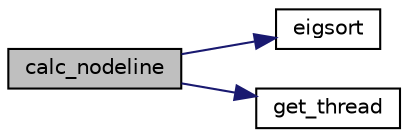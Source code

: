 digraph "calc_nodeline"
{
 // LATEX_PDF_SIZE
  edge [fontname="Helvetica",fontsize="10",labelfontname="Helvetica",labelfontsize="10"];
  node [fontname="Helvetica",fontsize="10",shape=record];
  rankdir="LR";
  Node1 [label="calc_nodeline",height=0.2,width=0.4,color="black", fillcolor="grey75", style="filled", fontcolor="black",tooltip="Compute node-line where ."];
  Node1 -> Node2 [color="midnightblue",fontsize="10",style="solid",fontname="Helvetica"];
  Node2 [label="eigsort",height=0.2,width=0.4,color="black", fillcolor="white", style="filled",URL="$basic__math_8cpp.html#a131305646374d96dd058812729d59d07",tooltip="Simple sort."];
  Node1 -> Node3 [color="midnightblue",fontsize="10",style="solid",fontname="Helvetica"];
  Node3 [label="get_thread",height=0.2,width=0.4,color="black", fillcolor="white", style="filled",URL="$basic__math_8cpp.html#a77b0fa2c247c0a993f982a59b423ce62",tooltip="OpenMP wrapper, get the number of threads."];
}
